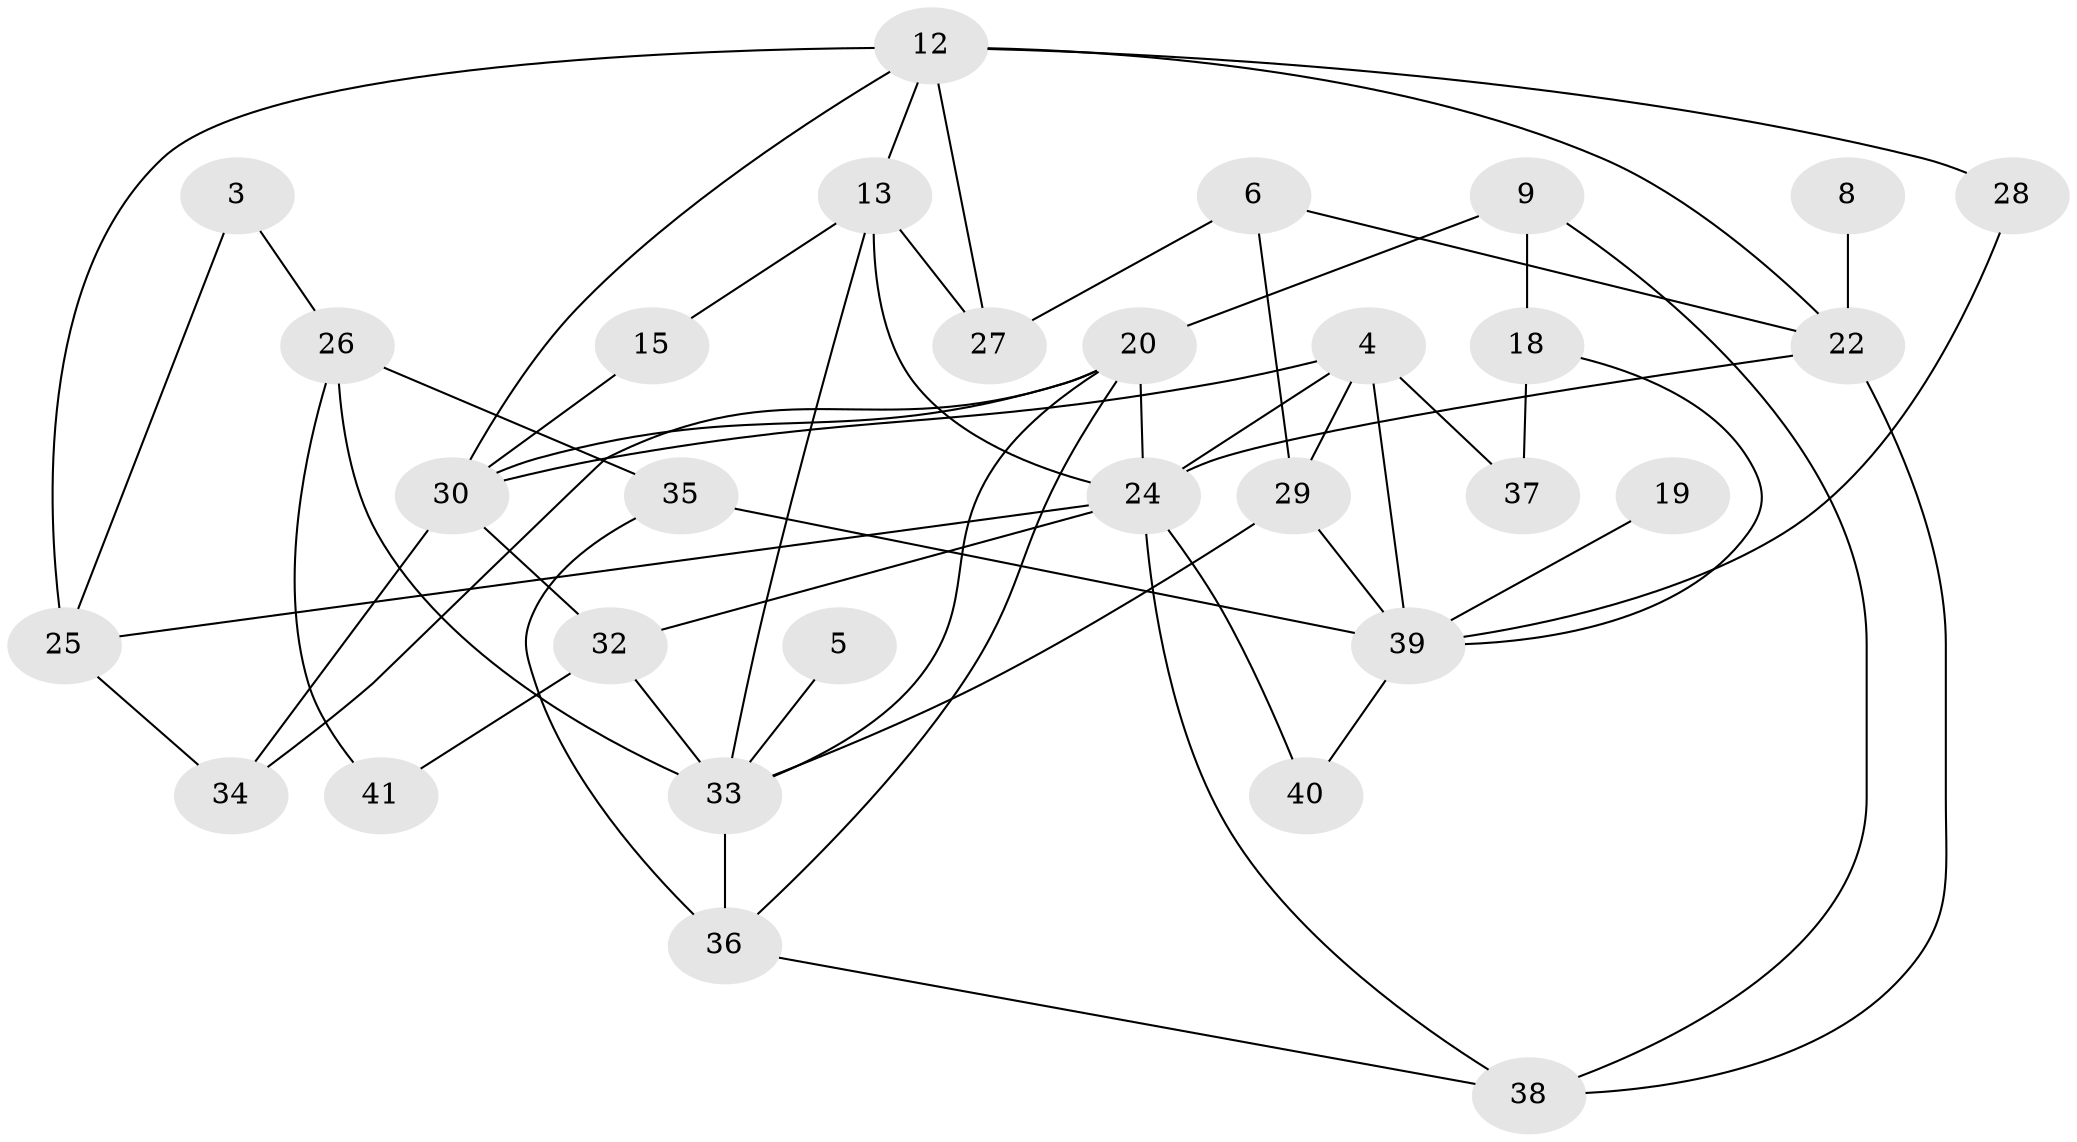 // original degree distribution, {1: 0.14457831325301204, 5: 0.07228915662650602, 7: 0.012048192771084338, 2: 0.3132530120481928, 4: 0.10843373493975904, 3: 0.18072289156626506, 0: 0.13253012048192772, 8: 0.012048192771084338, 10: 0.012048192771084338, 6: 0.012048192771084338}
// Generated by graph-tools (version 1.1) at 2025/25/03/09/25 03:25:20]
// undirected, 30 vertices, 56 edges
graph export_dot {
graph [start="1"]
  node [color=gray90,style=filled];
  3;
  4;
  5;
  6;
  8;
  9;
  12;
  13;
  15;
  18;
  19;
  20;
  22;
  24;
  25;
  26;
  27;
  28;
  29;
  30;
  32;
  33;
  34;
  35;
  36;
  37;
  38;
  39;
  40;
  41;
  3 -- 25 [weight=1.0];
  3 -- 26 [weight=1.0];
  4 -- 24 [weight=1.0];
  4 -- 29 [weight=2.0];
  4 -- 30 [weight=1.0];
  4 -- 37 [weight=1.0];
  4 -- 39 [weight=1.0];
  5 -- 33 [weight=1.0];
  6 -- 22 [weight=1.0];
  6 -- 27 [weight=1.0];
  6 -- 29 [weight=1.0];
  8 -- 22 [weight=1.0];
  9 -- 18 [weight=1.0];
  9 -- 20 [weight=1.0];
  9 -- 38 [weight=1.0];
  12 -- 13 [weight=1.0];
  12 -- 22 [weight=1.0];
  12 -- 25 [weight=1.0];
  12 -- 27 [weight=1.0];
  12 -- 28 [weight=1.0];
  12 -- 30 [weight=1.0];
  13 -- 15 [weight=1.0];
  13 -- 24 [weight=1.0];
  13 -- 27 [weight=1.0];
  13 -- 33 [weight=1.0];
  15 -- 30 [weight=1.0];
  18 -- 37 [weight=1.0];
  18 -- 39 [weight=1.0];
  19 -- 39 [weight=1.0];
  20 -- 24 [weight=1.0];
  20 -- 30 [weight=1.0];
  20 -- 33 [weight=1.0];
  20 -- 34 [weight=1.0];
  20 -- 36 [weight=1.0];
  22 -- 24 [weight=2.0];
  22 -- 38 [weight=1.0];
  24 -- 25 [weight=1.0];
  24 -- 32 [weight=1.0];
  24 -- 38 [weight=1.0];
  24 -- 40 [weight=2.0];
  25 -- 34 [weight=1.0];
  26 -- 33 [weight=2.0];
  26 -- 35 [weight=1.0];
  26 -- 41 [weight=1.0];
  28 -- 39 [weight=1.0];
  29 -- 33 [weight=1.0];
  29 -- 39 [weight=1.0];
  30 -- 32 [weight=1.0];
  30 -- 34 [weight=1.0];
  32 -- 33 [weight=2.0];
  32 -- 41 [weight=1.0];
  33 -- 36 [weight=2.0];
  35 -- 36 [weight=1.0];
  35 -- 39 [weight=1.0];
  36 -- 38 [weight=1.0];
  39 -- 40 [weight=1.0];
}
